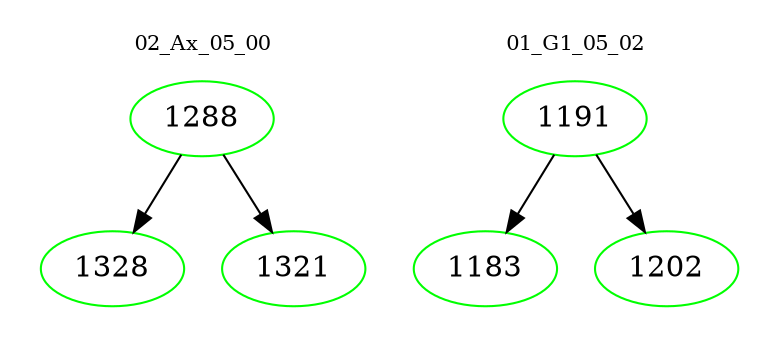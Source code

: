 digraph{
subgraph cluster_0 {
color = white
label = "02_Ax_05_00";
fontsize=10;
T0_1288 [label="1288", color="green"]
T0_1288 -> T0_1328 [color="black"]
T0_1328 [label="1328", color="green"]
T0_1288 -> T0_1321 [color="black"]
T0_1321 [label="1321", color="green"]
}
subgraph cluster_1 {
color = white
label = "01_G1_05_02";
fontsize=10;
T1_1191 [label="1191", color="green"]
T1_1191 -> T1_1183 [color="black"]
T1_1183 [label="1183", color="green"]
T1_1191 -> T1_1202 [color="black"]
T1_1202 [label="1202", color="green"]
}
}
